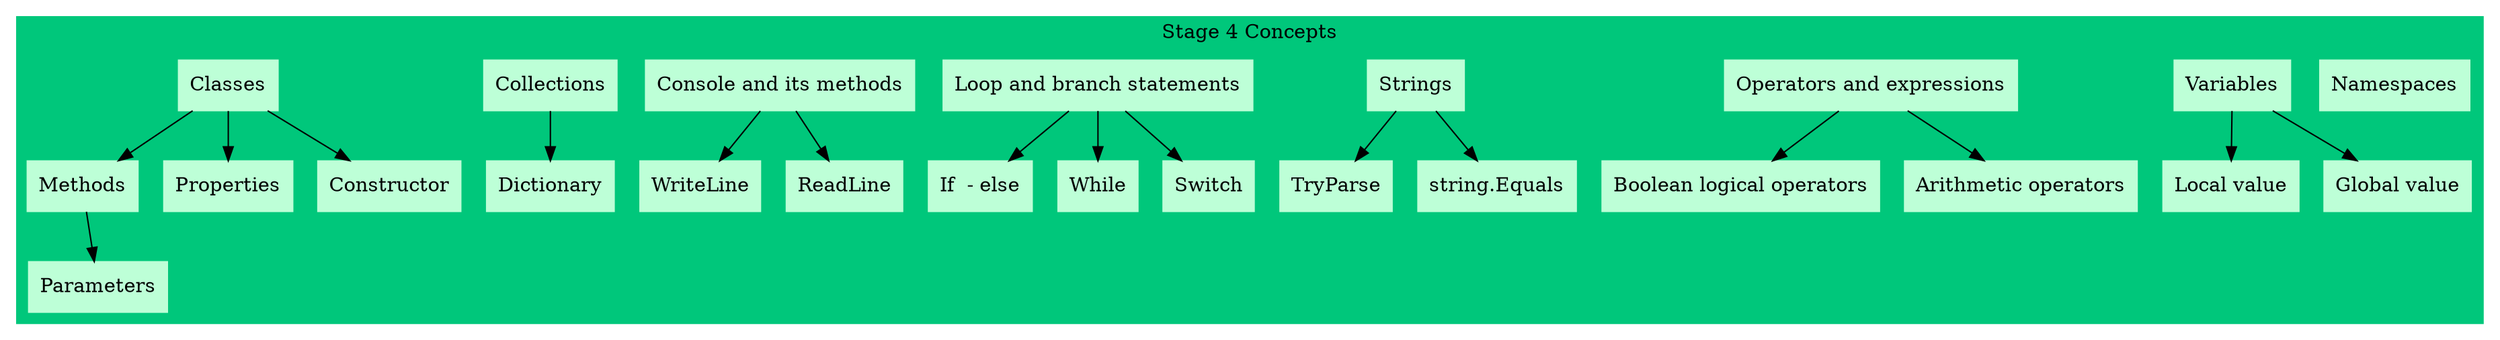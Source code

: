 
digraph ConceptsMap {

	subgraph cluster_0 {
		style=filled;
		color="#00c77b";
        
		node [style = filled color = "#bdffd7" shape = box] Namespaces;
        node [] Variables;
		node [] "Operators and expressions";
		node [] Strings;
        node [] "Loop and branch statements";
		node [] "Console and its methods"; 
		node [] Collections;
        node [] Classes;

        Classes -> Methods -> Parameters;
		Classes -> Properties;
		Classes -> Constructor;

		Collections -> Dictionary;

		"Console and its methods" -> "WriteLine";
		"Console and its methods" -> "ReadLine";

		"Loop and branch statements" -> "If  - else"
		"Loop and branch statements" -> "While";
		"Loop and branch statements" -> "Switch";

		"Operators and expressions" -> "Boolean logical operators";
		"Operators and expressions" -> "Arithmetic operators";

		Variables -> "Local value";
		Variables -> "Global value";

		Strings -> TryParse;
		Strings -> "string.Equals";

		
		label = "Stage 4 Concepts";
	}

}